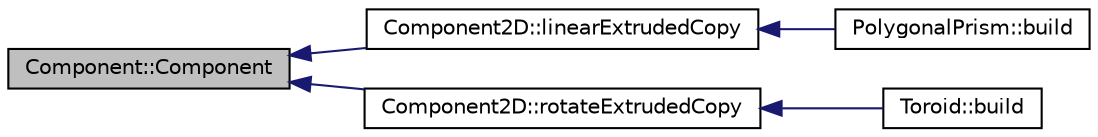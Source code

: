 digraph "Component::Component"
{
  edge [fontname="Helvetica",fontsize="10",labelfontname="Helvetica",labelfontsize="10"];
  node [fontname="Helvetica",fontsize="10",shape=record];
  rankdir="LR";
  Node1 [label="Component::Component",height=0.2,width=0.4,color="black", fillcolor="grey75", style="filled" fontcolor="black"];
  Node1 -> Node2 [dir="back",color="midnightblue",fontsize="10",style="solid",fontname="Helvetica"];
  Node2 [label="Component2D::linearExtrudedCopy",height=0.2,width=0.4,color="black", fillcolor="white", style="filled",URL="$classComponent2D.html#af1a08fb02dcf5453904a94375a43d850",tooltip="Linear extrude the component."];
  Node2 -> Node3 [dir="back",color="midnightblue",fontsize="10",style="solid",fontname="Helvetica"];
  Node3 [label="PolygonalPrism::build",height=0.2,width=0.4,color="black", fillcolor="white", style="filled",URL="$classPolygonalPrism.html#a3915dd262cd305a5212b01dcb6494d04",tooltip="Build the piece."];
  Node1 -> Node4 [dir="back",color="midnightblue",fontsize="10",style="solid",fontname="Helvetica"];
  Node4 [label="Component2D::rotateExtrudedCopy",height=0.2,width=0.4,color="black", fillcolor="white", style="filled",URL="$classComponent2D.html#a198370c81a1f9f00aa14850baf89458f",tooltip="Rotate extrude the component."];
  Node4 -> Node5 [dir="back",color="midnightblue",fontsize="10",style="solid",fontname="Helvetica"];
  Node5 [label="Toroid::build",height=0.2,width=0.4,color="black", fillcolor="white", style="filled",URL="$classToroid.html#a1f536ca45b977d2b16caddcfac37e8f2",tooltip="Build the piece."];
}
